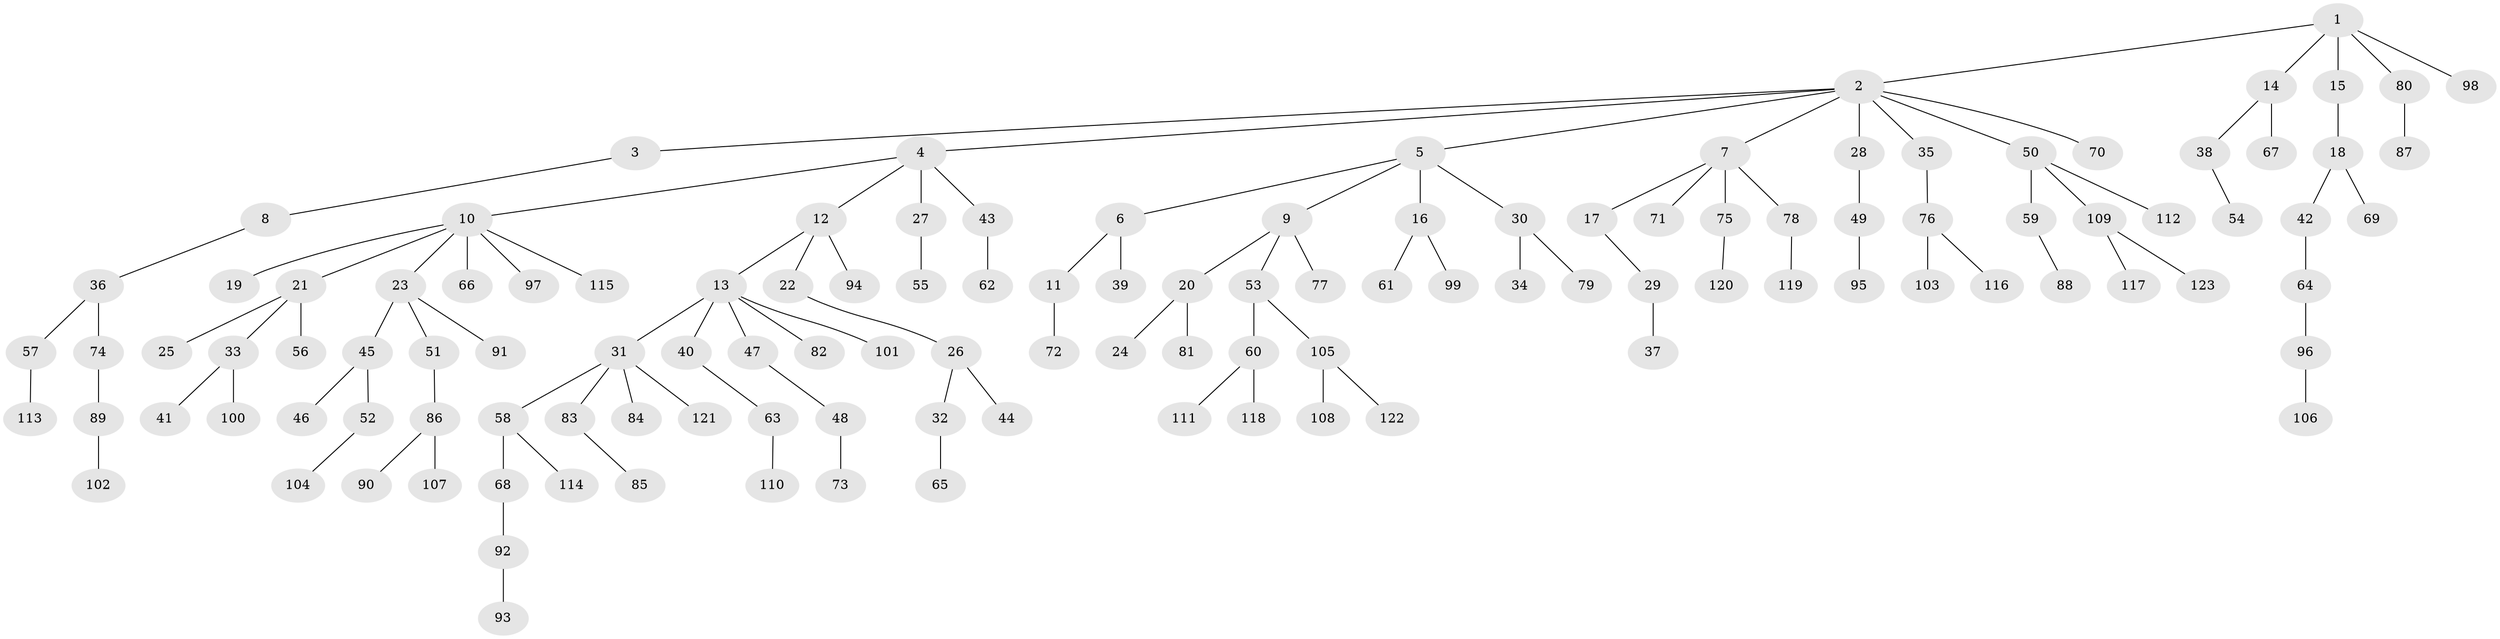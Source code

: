 // coarse degree distribution, {5: 0.04, 6: 0.013333333333333334, 2: 0.3466666666666667, 1: 0.4533333333333333, 3: 0.09333333333333334, 8: 0.013333333333333334, 4: 0.04}
// Generated by graph-tools (version 1.1) at 2025/37/03/04/25 23:37:29]
// undirected, 123 vertices, 122 edges
graph export_dot {
  node [color=gray90,style=filled];
  1;
  2;
  3;
  4;
  5;
  6;
  7;
  8;
  9;
  10;
  11;
  12;
  13;
  14;
  15;
  16;
  17;
  18;
  19;
  20;
  21;
  22;
  23;
  24;
  25;
  26;
  27;
  28;
  29;
  30;
  31;
  32;
  33;
  34;
  35;
  36;
  37;
  38;
  39;
  40;
  41;
  42;
  43;
  44;
  45;
  46;
  47;
  48;
  49;
  50;
  51;
  52;
  53;
  54;
  55;
  56;
  57;
  58;
  59;
  60;
  61;
  62;
  63;
  64;
  65;
  66;
  67;
  68;
  69;
  70;
  71;
  72;
  73;
  74;
  75;
  76;
  77;
  78;
  79;
  80;
  81;
  82;
  83;
  84;
  85;
  86;
  87;
  88;
  89;
  90;
  91;
  92;
  93;
  94;
  95;
  96;
  97;
  98;
  99;
  100;
  101;
  102;
  103;
  104;
  105;
  106;
  107;
  108;
  109;
  110;
  111;
  112;
  113;
  114;
  115;
  116;
  117;
  118;
  119;
  120;
  121;
  122;
  123;
  1 -- 2;
  1 -- 14;
  1 -- 15;
  1 -- 80;
  1 -- 98;
  2 -- 3;
  2 -- 4;
  2 -- 5;
  2 -- 7;
  2 -- 28;
  2 -- 35;
  2 -- 50;
  2 -- 70;
  3 -- 8;
  4 -- 10;
  4 -- 12;
  4 -- 27;
  4 -- 43;
  5 -- 6;
  5 -- 9;
  5 -- 16;
  5 -- 30;
  6 -- 11;
  6 -- 39;
  7 -- 17;
  7 -- 71;
  7 -- 75;
  7 -- 78;
  8 -- 36;
  9 -- 20;
  9 -- 53;
  9 -- 77;
  10 -- 19;
  10 -- 21;
  10 -- 23;
  10 -- 66;
  10 -- 97;
  10 -- 115;
  11 -- 72;
  12 -- 13;
  12 -- 22;
  12 -- 94;
  13 -- 31;
  13 -- 40;
  13 -- 47;
  13 -- 82;
  13 -- 101;
  14 -- 38;
  14 -- 67;
  15 -- 18;
  16 -- 61;
  16 -- 99;
  17 -- 29;
  18 -- 42;
  18 -- 69;
  20 -- 24;
  20 -- 81;
  21 -- 25;
  21 -- 33;
  21 -- 56;
  22 -- 26;
  23 -- 45;
  23 -- 51;
  23 -- 91;
  26 -- 32;
  26 -- 44;
  27 -- 55;
  28 -- 49;
  29 -- 37;
  30 -- 34;
  30 -- 79;
  31 -- 58;
  31 -- 83;
  31 -- 84;
  31 -- 121;
  32 -- 65;
  33 -- 41;
  33 -- 100;
  35 -- 76;
  36 -- 57;
  36 -- 74;
  38 -- 54;
  40 -- 63;
  42 -- 64;
  43 -- 62;
  45 -- 46;
  45 -- 52;
  47 -- 48;
  48 -- 73;
  49 -- 95;
  50 -- 59;
  50 -- 109;
  50 -- 112;
  51 -- 86;
  52 -- 104;
  53 -- 60;
  53 -- 105;
  57 -- 113;
  58 -- 68;
  58 -- 114;
  59 -- 88;
  60 -- 111;
  60 -- 118;
  63 -- 110;
  64 -- 96;
  68 -- 92;
  74 -- 89;
  75 -- 120;
  76 -- 103;
  76 -- 116;
  78 -- 119;
  80 -- 87;
  83 -- 85;
  86 -- 90;
  86 -- 107;
  89 -- 102;
  92 -- 93;
  96 -- 106;
  105 -- 108;
  105 -- 122;
  109 -- 117;
  109 -- 123;
}
